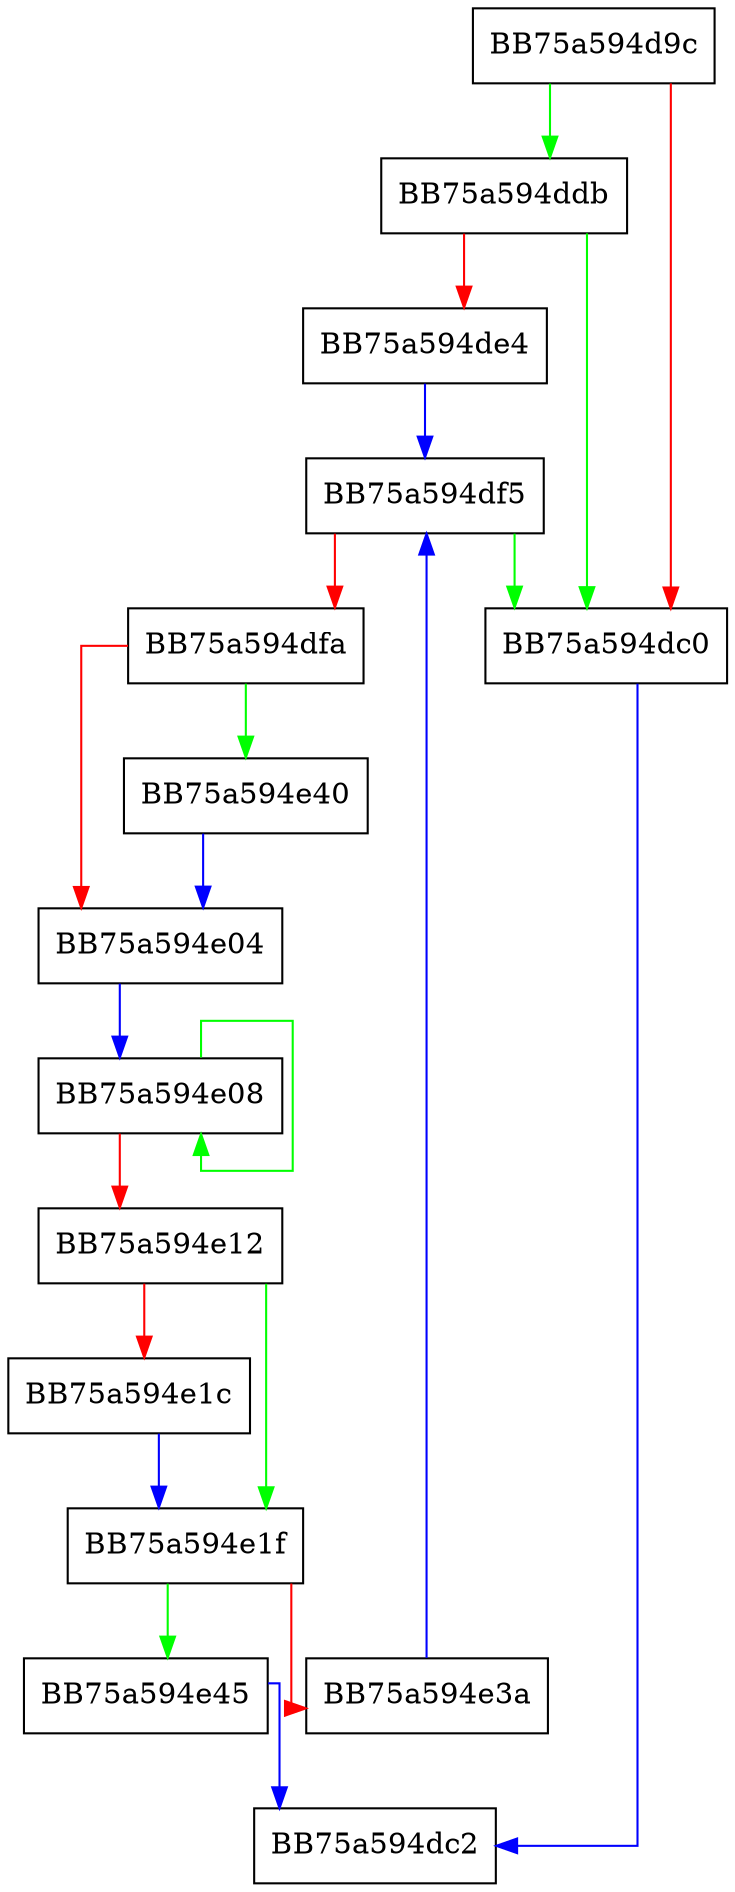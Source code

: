 digraph IsOSFileByName {
  node [shape="box"];
  graph [splines=ortho];
  BB75a594d9c -> BB75a594ddb [color="green"];
  BB75a594d9c -> BB75a594dc0 [color="red"];
  BB75a594dc0 -> BB75a594dc2 [color="blue"];
  BB75a594ddb -> BB75a594dc0 [color="green"];
  BB75a594ddb -> BB75a594de4 [color="red"];
  BB75a594de4 -> BB75a594df5 [color="blue"];
  BB75a594df5 -> BB75a594dc0 [color="green"];
  BB75a594df5 -> BB75a594dfa [color="red"];
  BB75a594dfa -> BB75a594e40 [color="green"];
  BB75a594dfa -> BB75a594e04 [color="red"];
  BB75a594e04 -> BB75a594e08 [color="blue"];
  BB75a594e08 -> BB75a594e08 [color="green"];
  BB75a594e08 -> BB75a594e12 [color="red"];
  BB75a594e12 -> BB75a594e1f [color="green"];
  BB75a594e12 -> BB75a594e1c [color="red"];
  BB75a594e1c -> BB75a594e1f [color="blue"];
  BB75a594e1f -> BB75a594e45 [color="green"];
  BB75a594e1f -> BB75a594e3a [color="red"];
  BB75a594e3a -> BB75a594df5 [color="blue"];
  BB75a594e40 -> BB75a594e04 [color="blue"];
  BB75a594e45 -> BB75a594dc2 [color="blue"];
}